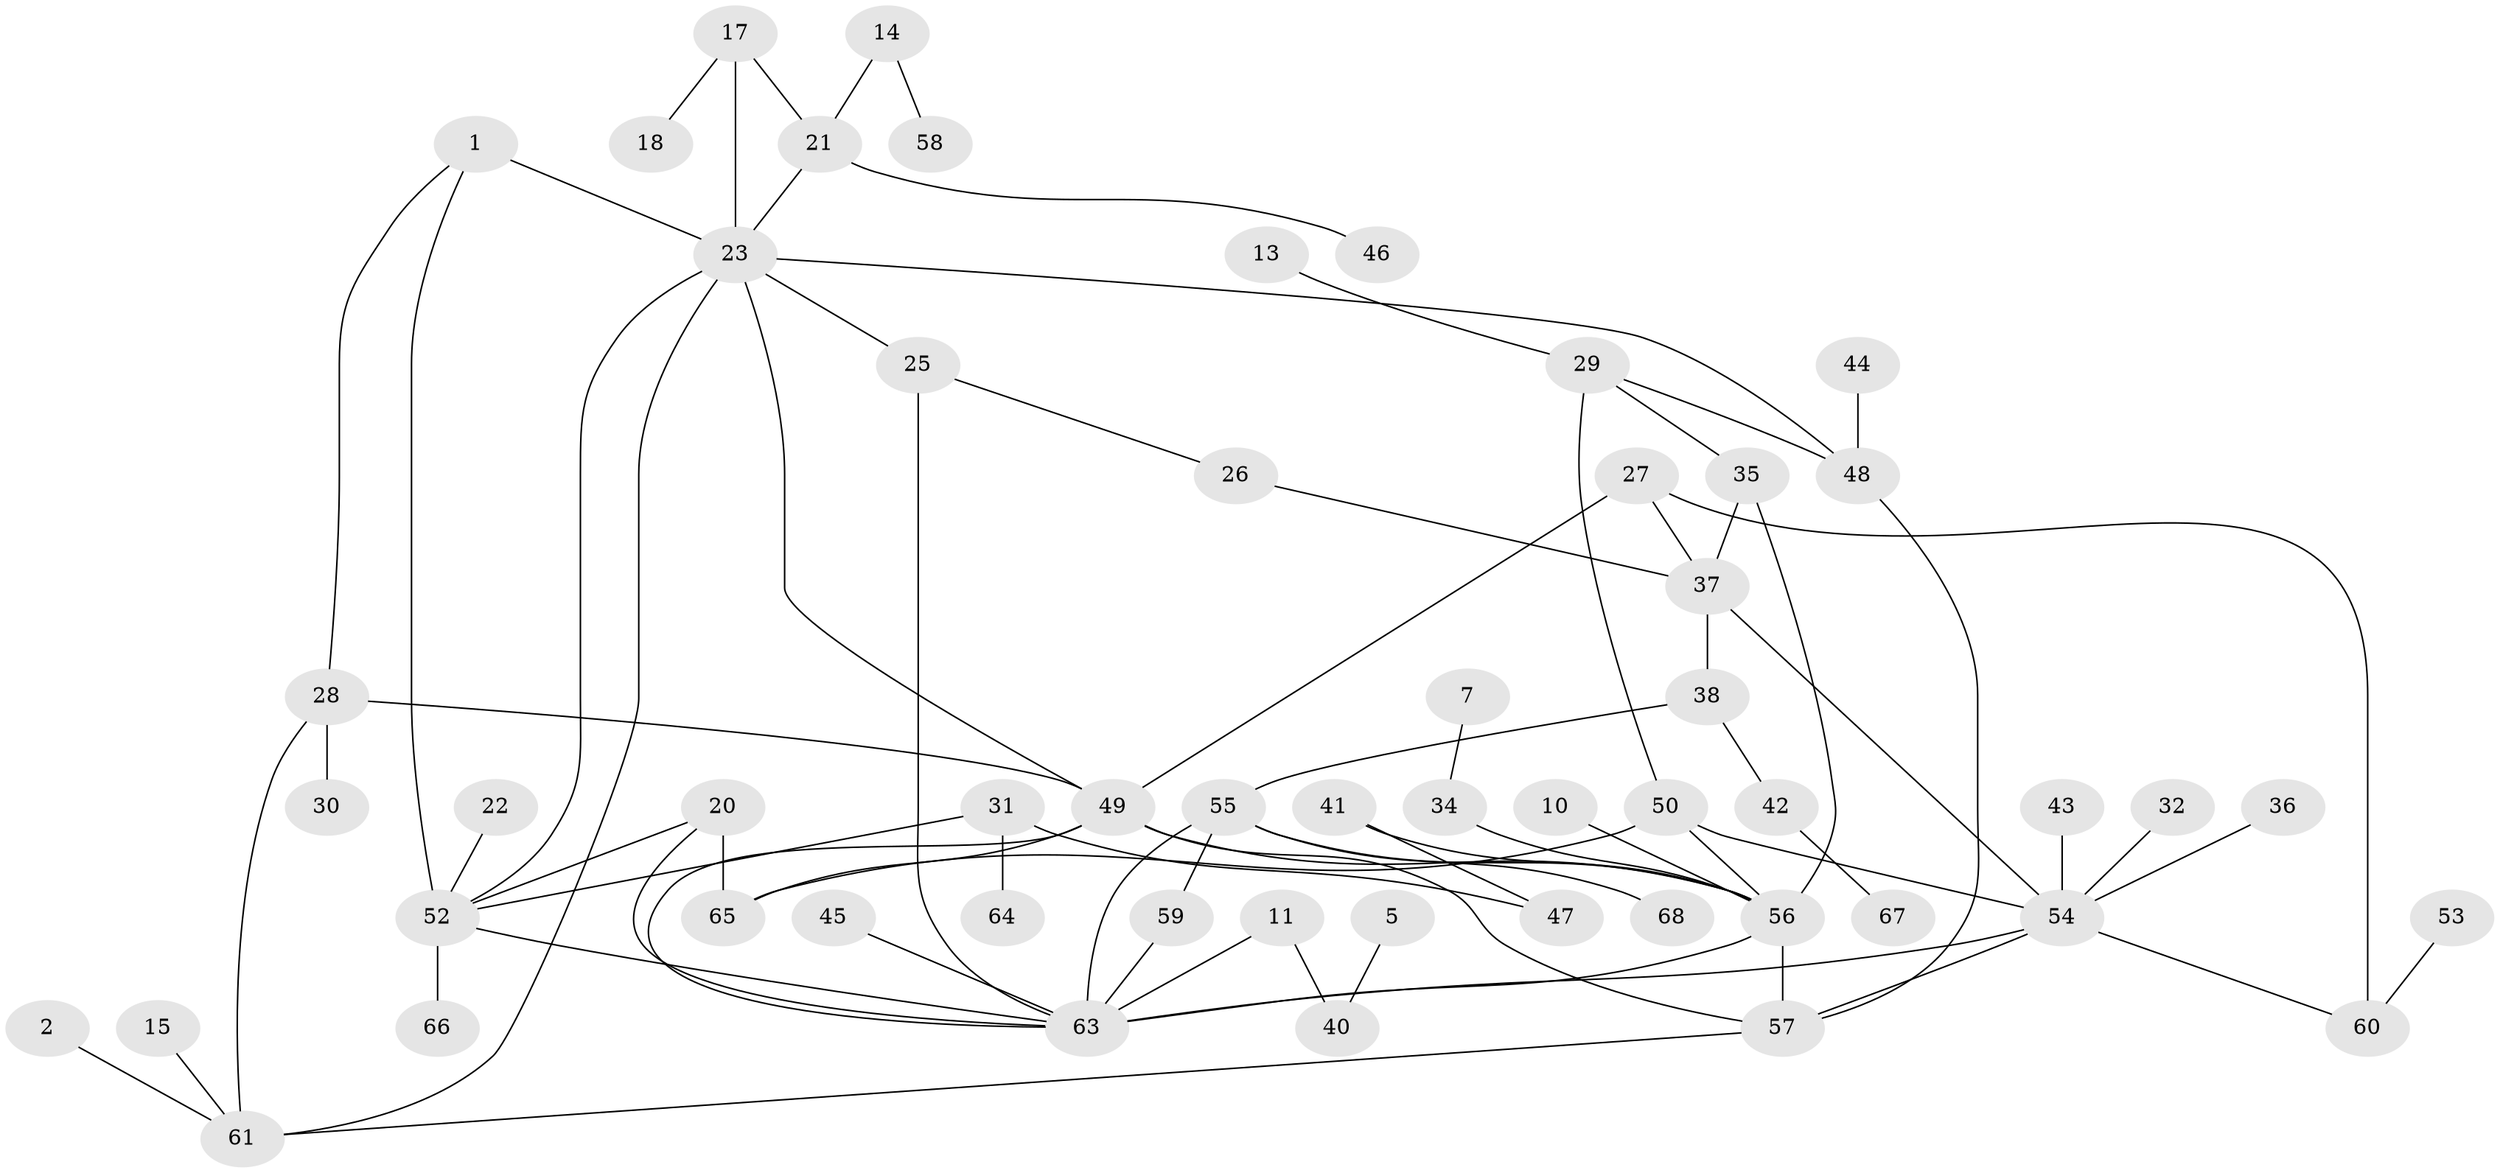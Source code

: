// original degree distribution, {4: 0.1111111111111111, 1: 0.2518518518518518, 3: 0.1925925925925926, 2: 0.28888888888888886, 0: 0.08888888888888889, 5: 0.044444444444444446, 6: 0.007407407407407408, 7: 0.014814814814814815}
// Generated by graph-tools (version 1.1) at 2025/25/03/09/25 03:25:19]
// undirected, 55 vertices, 79 edges
graph export_dot {
graph [start="1"]
  node [color=gray90,style=filled];
  1;
  2;
  5;
  7;
  10;
  11;
  13;
  14;
  15;
  17;
  18;
  20;
  21;
  22;
  23;
  25;
  26;
  27;
  28;
  29;
  30;
  31;
  32;
  34;
  35;
  36;
  37;
  38;
  40;
  41;
  42;
  43;
  44;
  45;
  46;
  47;
  48;
  49;
  50;
  52;
  53;
  54;
  55;
  56;
  57;
  58;
  59;
  60;
  61;
  63;
  64;
  65;
  66;
  67;
  68;
  1 -- 23 [weight=2.0];
  1 -- 28 [weight=1.0];
  1 -- 52 [weight=1.0];
  2 -- 61 [weight=1.0];
  5 -- 40 [weight=1.0];
  7 -- 34 [weight=1.0];
  10 -- 56 [weight=1.0];
  11 -- 40 [weight=1.0];
  11 -- 63 [weight=1.0];
  13 -- 29 [weight=1.0];
  14 -- 21 [weight=1.0];
  14 -- 58 [weight=1.0];
  15 -- 61 [weight=1.0];
  17 -- 18 [weight=1.0];
  17 -- 21 [weight=1.0];
  17 -- 23 [weight=1.0];
  20 -- 52 [weight=1.0];
  20 -- 63 [weight=1.0];
  20 -- 65 [weight=1.0];
  21 -- 23 [weight=1.0];
  21 -- 46 [weight=1.0];
  22 -- 52 [weight=1.0];
  23 -- 25 [weight=1.0];
  23 -- 48 [weight=1.0];
  23 -- 49 [weight=1.0];
  23 -- 52 [weight=1.0];
  23 -- 61 [weight=1.0];
  25 -- 26 [weight=1.0];
  25 -- 63 [weight=1.0];
  26 -- 37 [weight=1.0];
  27 -- 37 [weight=1.0];
  27 -- 49 [weight=1.0];
  27 -- 60 [weight=1.0];
  28 -- 30 [weight=1.0];
  28 -- 49 [weight=1.0];
  28 -- 61 [weight=1.0];
  29 -- 35 [weight=1.0];
  29 -- 48 [weight=1.0];
  29 -- 50 [weight=1.0];
  31 -- 47 [weight=1.0];
  31 -- 52 [weight=1.0];
  31 -- 64 [weight=1.0];
  32 -- 54 [weight=1.0];
  34 -- 56 [weight=1.0];
  35 -- 37 [weight=1.0];
  35 -- 56 [weight=1.0];
  36 -- 54 [weight=1.0];
  37 -- 38 [weight=1.0];
  37 -- 54 [weight=1.0];
  38 -- 42 [weight=1.0];
  38 -- 55 [weight=1.0];
  41 -- 47 [weight=1.0];
  41 -- 56 [weight=1.0];
  42 -- 67 [weight=1.0];
  43 -- 54 [weight=1.0];
  44 -- 48 [weight=1.0];
  45 -- 63 [weight=1.0];
  48 -- 57 [weight=1.0];
  49 -- 56 [weight=1.0];
  49 -- 57 [weight=2.0];
  49 -- 63 [weight=1.0];
  49 -- 65 [weight=1.0];
  50 -- 54 [weight=1.0];
  50 -- 56 [weight=1.0];
  50 -- 65 [weight=1.0];
  52 -- 63 [weight=1.0];
  52 -- 66 [weight=1.0];
  53 -- 60 [weight=1.0];
  54 -- 57 [weight=1.0];
  54 -- 60 [weight=1.0];
  54 -- 63 [weight=2.0];
  55 -- 56 [weight=1.0];
  55 -- 59 [weight=1.0];
  55 -- 63 [weight=1.0];
  55 -- 68 [weight=1.0];
  56 -- 57 [weight=2.0];
  56 -- 63 [weight=1.0];
  57 -- 61 [weight=1.0];
  59 -- 63 [weight=1.0];
}
